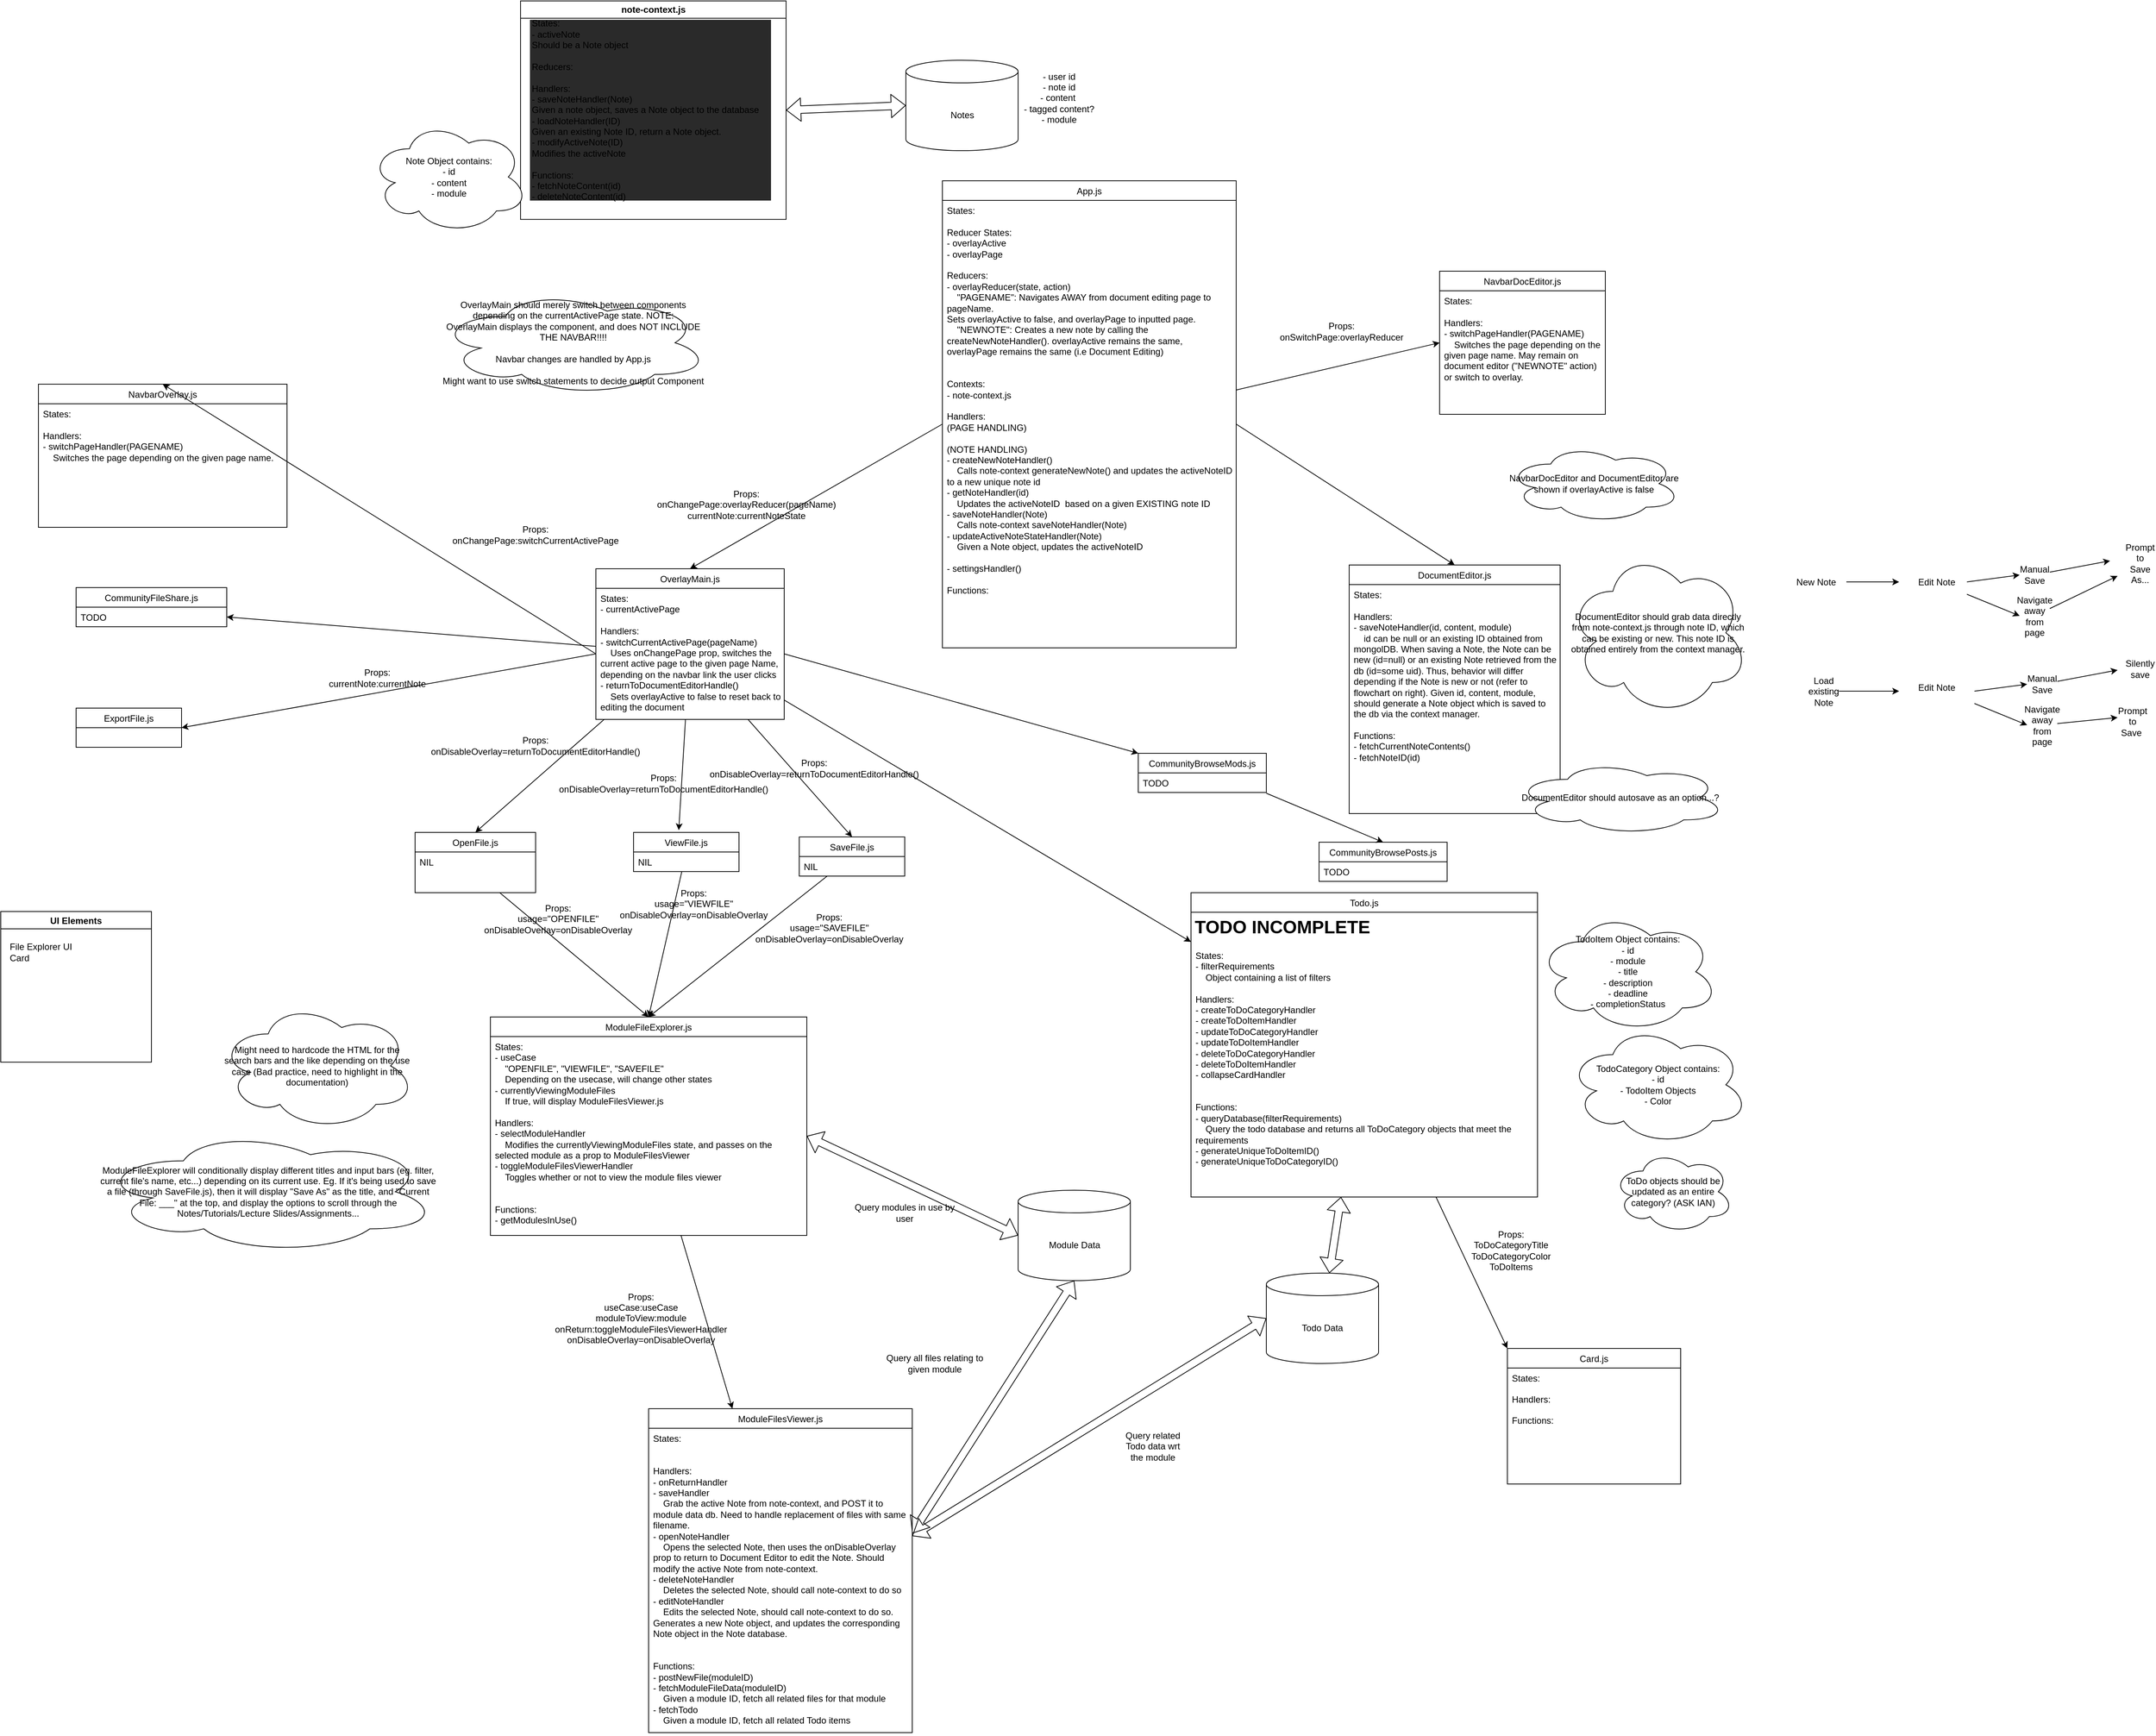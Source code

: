 <mxfile>
    <diagram id="097e-s0VUpdyl4n--xl8" name="Page-1">
        <mxGraphModel dx="1875" dy="1758" grid="1" gridSize="10" guides="1" tooltips="1" connect="1" arrows="1" fold="1" page="1" pageScale="1" pageWidth="827" pageHeight="1169" math="0" shadow="0">
            <root>
                <mxCell id="0"/>
                <mxCell id="1" parent="0"/>
                <mxCell id="6" value="App.js" style="swimlane;fontStyle=0;childLayout=stackLayout;horizontal=1;startSize=26;horizontalStack=0;resizeParent=1;resizeParentMax=0;resizeLast=0;collapsible=1;marginBottom=0;overflow=block;" parent="1" vertex="1">
                    <mxGeometry x="510" y="-320" width="390" height="620" as="geometry">
                        <mxRectangle x="354" y="50" width="70" height="26" as="alternateBounds"/>
                    </mxGeometry>
                </mxCell>
                <mxCell id="8" value="States:&#10;&#10;Reducer States:&#10;- overlayActive&#10;- overlayPage&#10;&#10;Reducers:&#10;- overlayReducer(state, action)&#10;    &quot;PAGENAME&quot;: Navigates AWAY from document editing page to pageName.&#10;Sets overlayActive to false, and overlayPage to inputted page.&#10;    &quot;NEWNOTE&quot;: Creates a new note by calling the createNewNoteHandler(). overlayActive remains the same, overlayPage remains the same (i.e Document Editing)&#10;&#10;&#10;Contexts:&#10;- note-context.js&#10;&#10;Handlers:&#10;(PAGE HANDLING)&#10;&#10;(NOTE HANDLING)&#10;- createNewNoteHandler()&#10;    Calls note-context generateNewNote() and updates the activeNoteID to a new unique note id&#10;- getNoteHandler(id)&#10;    Updates the activeNoteID  based on a given EXISTING note ID&#10;- saveNoteHandler(Note)&#10;    Calls note-context saveNoteHandler(Note)&#10;- updateActiveNoteStateHandler(Note)&#10;    Given a Note object, updates the activeNoteID &#10;    &#10;- settingsHandler()&#10;&#10;Functions:&#10;" style="text;strokeColor=none;fillColor=none;align=left;verticalAlign=top;spacingLeft=4;spacingRight=4;overflow=hidden;rotatable=0;points=[[0,0.5],[1,0.5]];portConstraint=eastwest;fontStyle=0;whiteSpace=wrap;" parent="6" vertex="1">
                    <mxGeometry y="26" width="390" height="594" as="geometry"/>
                </mxCell>
                <mxCell id="217" style="edgeStyle=none;html=1;entryX=0;entryY=0;entryDx=0;entryDy=0;" parent="1" source="38" target="213" edge="1">
                    <mxGeometry relative="1" as="geometry"/>
                </mxCell>
                <mxCell id="38" value="Todo.js" style="swimlane;fontStyle=0;childLayout=stackLayout;horizontal=1;startSize=26;horizontalStack=0;resizeParent=1;resizeParentMax=0;resizeLast=0;collapsible=1;marginBottom=0;" parent="1" vertex="1">
                    <mxGeometry x="840" y="625" width="460" height="404" as="geometry"/>
                </mxCell>
                <mxCell id="220" value="&lt;h1&gt;TODO INCOMPLETE&lt;/h1&gt;" style="text;html=1;strokeColor=none;fillColor=none;spacing=5;spacingTop=-20;whiteSpace=wrap;overflow=hidden;rounded=0;" parent="38" vertex="1">
                    <mxGeometry y="26" width="460" height="44" as="geometry"/>
                </mxCell>
                <mxCell id="39" value="States:&#10;- filterRequirements&#10;    Object containing a list of filters&#10;&#10;Handlers:&#10;- createToDoCategoryHandler&#10;- createToDoItemHandler&#10;- updateToDoCategoryHandler&#10;- updateToDoItemHandler&#10;- deleteToDoCategoryHandler&#10;- deleteToDoItemHandler&#10;- collapseCardHandler&#10;&#10;&#10;Functions:&#10;- queryDatabase(filterRequirements)&#10;    Query the todo database and returns all ToDoCategory objects that meet the requirements&#10;- generateUniqueToDoItemID()&#10;- generateUniqueToDoCategoryID()&#10;" style="text;strokeColor=none;fillColor=none;align=left;verticalAlign=top;spacingLeft=4;spacingRight=4;overflow=hidden;rotatable=0;points=[[0,0.5],[1,0.5]];portConstraint=eastwest;whiteSpace=wrap;" parent="38" vertex="1">
                    <mxGeometry y="70" width="460" height="334" as="geometry"/>
                </mxCell>
                <mxCell id="180" style="edgeStyle=none;html=1;" parent="1" source="46" target="50" edge="1">
                    <mxGeometry relative="1" as="geometry"/>
                </mxCell>
                <mxCell id="46" value="ModuleFileExplorer.js" style="swimlane;fontStyle=0;childLayout=stackLayout;horizontal=1;startSize=26;horizontalStack=0;resizeParent=1;resizeParentMax=0;resizeLast=0;collapsible=1;marginBottom=0;" parent="1" vertex="1">
                    <mxGeometry x="-90" y="790" width="420" height="290" as="geometry"/>
                </mxCell>
                <mxCell id="47" value="States:&#10;- useCase&#10;    &quot;OPENFILE&quot;, &quot;VIEWFILE&quot;, &quot;SAVEFILE&quot;&#10;    Depending on the usecase, will change other states&#10;- currentlyViewingModuleFiles&#10;    If true, will display ModuleFilesViewer.js&#10;&#10;Handlers:&#10;- selectModuleHandler&#10;    Modifies the currentlyViewingModuleFiles state, and passes on the selected module as a prop to ModuleFilesViewer&#10;- toggleModuleFilesViewerHandler&#10;    Toggles whether or not to view the module files viewer&#10;    &#10;&#10;Functions:&#10;- getModulesInUse()&#10;    &#10;    &#10;&#10;" style="text;strokeColor=none;fillColor=none;align=left;verticalAlign=top;spacingLeft=4;spacingRight=4;overflow=hidden;rotatable=0;points=[[0,0.5],[1,0.5]];portConstraint=eastwest;whiteSpace=wrap;" parent="46" vertex="1">
                    <mxGeometry y="26" width="420" height="264" as="geometry"/>
                </mxCell>
                <mxCell id="50" value="ModuleFilesViewer.js" style="swimlane;fontStyle=0;childLayout=stackLayout;horizontal=1;startSize=26;horizontalStack=0;resizeParent=1;resizeParentMax=0;resizeLast=0;collapsible=1;marginBottom=0;" parent="1" vertex="1">
                    <mxGeometry x="120" y="1310" width="350" height="430" as="geometry"/>
                </mxCell>
                <mxCell id="51" value="States:&#10;&#10;&#10;Handlers:&#10;- onReturnHandler&#10;- saveHandler&#10;    Grab the active Note from note-context, and POST it to module data db. Need to handle replacement of files with same filename.&#10;- openNoteHandler&#10;    Opens the selected Note, then uses the onDisableOverlay prop to return to Document Editor to edit the Note. Should modify the active Note from note-context.&#10;- deleteNoteHandler&#10;    Deletes the selected Note, should call note-context to do so&#10;- editNoteHandler&#10;    Edits the selected Note, should call note-context to do so. Generates a new Note object, and updates the corresponding Note object in the Note database.&#10;    &#10;&#10;Functions:&#10;- postNewFile(moduleID)&#10;- fetchModuleFileData(moduleID)&#10;    Given a module ID, fetch all related files for that module&#10;- fetchTodo&#10;    Given a module ID, fetch all related Todo items" style="text;strokeColor=none;fillColor=none;align=left;verticalAlign=top;spacingLeft=4;spacingRight=4;overflow=hidden;rotatable=0;points=[[0,0.5],[1,0.5]];portConstraint=eastwest;whiteSpace=wrap;" parent="50" vertex="1">
                    <mxGeometry y="26" width="350" height="404" as="geometry"/>
                </mxCell>
                <mxCell id="54" value="CommunityBrowseMods.js" style="swimlane;fontStyle=0;childLayout=stackLayout;horizontal=1;startSize=26;horizontalStack=0;resizeParent=1;resizeParentMax=0;resizeLast=0;collapsible=1;marginBottom=0;" parent="1" vertex="1">
                    <mxGeometry x="770" y="440" width="170" height="52" as="geometry"/>
                </mxCell>
                <mxCell id="55" value="TODO" style="text;strokeColor=none;fillColor=none;align=left;verticalAlign=top;spacingLeft=4;spacingRight=4;overflow=hidden;rotatable=0;points=[[0,0.5],[1,0.5]];portConstraint=eastwest;" parent="54" vertex="1">
                    <mxGeometry y="26" width="170" height="26" as="geometry"/>
                </mxCell>
                <mxCell id="58" value="CommunityBrowsePosts.js" style="swimlane;fontStyle=0;childLayout=stackLayout;horizontal=1;startSize=26;horizontalStack=0;resizeParent=1;resizeParentMax=0;resizeLast=0;collapsible=1;marginBottom=0;" parent="1" vertex="1">
                    <mxGeometry x="1010" y="558" width="170" height="52" as="geometry"/>
                </mxCell>
                <mxCell id="59" value="TODO" style="text;strokeColor=none;fillColor=none;align=left;verticalAlign=top;spacingLeft=4;spacingRight=4;overflow=hidden;rotatable=0;points=[[0,0.5],[1,0.5]];portConstraint=eastwest;" parent="58" vertex="1">
                    <mxGeometry y="26" width="170" height="26" as="geometry"/>
                </mxCell>
                <mxCell id="181" style="edgeStyle=none;html=1;entryX=0.5;entryY=0;entryDx=0;entryDy=0;" parent="1" source="63" target="128" edge="1">
                    <mxGeometry relative="1" as="geometry"/>
                </mxCell>
                <mxCell id="182" style="edgeStyle=none;html=1;entryX=0.429;entryY=-0.058;entryDx=0;entryDy=0;entryPerimeter=0;" parent="1" source="63" target="173" edge="1">
                    <mxGeometry relative="1" as="geometry"/>
                </mxCell>
                <mxCell id="183" style="edgeStyle=none;html=1;entryX=0.5;entryY=0;entryDx=0;entryDy=0;" parent="1" source="65" target="120" edge="1">
                    <mxGeometry relative="1" as="geometry"/>
                </mxCell>
                <mxCell id="203" style="edgeStyle=none;html=1;" parent="1" source="63" target="38" edge="1">
                    <mxGeometry relative="1" as="geometry"/>
                </mxCell>
                <mxCell id="63" value="OverlayMain.js" style="swimlane;fontStyle=0;childLayout=stackLayout;horizontal=1;startSize=26;horizontalStack=0;resizeParent=1;resizeParentMax=0;resizeLast=0;collapsible=1;marginBottom=0;" parent="1" vertex="1">
                    <mxGeometry x="50" y="195" width="250" height="200" as="geometry"/>
                </mxCell>
                <mxCell id="65" value="States:&#10;- currentActivePage&#10;&#10;Handlers:&#10;- switchCurrentActivePage(pageName)&#10;    Uses onChangePage prop, switches the current active page to the given page Name, depending on the navbar link the user clicks&#10;- returnToDocumentEditorHandle()&#10;    Sets overlayActive to false to reset back to editing the document&#10;&#10;Functions:" style="text;strokeColor=none;fillColor=none;align=left;verticalAlign=top;spacingLeft=4;spacingRight=4;overflow=hidden;rotatable=0;points=[[0,0.5],[1,0.5]];portConstraint=eastwest;whiteSpace=wrap;" parent="63" vertex="1">
                    <mxGeometry y="26" width="250" height="174" as="geometry"/>
                </mxCell>
                <mxCell id="67" value="DocumentEditor.js" style="swimlane;fontStyle=0;childLayout=stackLayout;horizontal=1;startSize=26;horizontalStack=0;resizeParent=1;resizeParentMax=0;resizeLast=0;collapsible=1;marginBottom=0;" parent="1" vertex="1">
                    <mxGeometry x="1050" y="190" width="280" height="330" as="geometry"/>
                </mxCell>
                <mxCell id="69" value="States:&#10;&#10;Handlers:&#10;- saveNoteHandler(id, content, module)&#10;    id can be null or an existing ID obtained from mongolDB. When saving a Note, the Note can be new (id=null) or an existing Note retrieved from the db (id=some uid). Thus, behavior will differ depending if the Note is new or not (refer to flowchart on right). Given id, content, module, should generate a Note object which is saved to the db via the context manager.&#10;&#10;Functions:&#10;- fetchCurrentNoteContents()&#10;- fetchNoteID(id)" style="text;strokeColor=none;fillColor=none;align=left;verticalAlign=top;spacingLeft=4;spacingRight=4;overflow=hidden;rotatable=0;points=[[0,0.5],[1,0.5]];portConstraint=eastwest;whiteSpace=wrap;" parent="67" vertex="1">
                    <mxGeometry y="26" width="280" height="304" as="geometry"/>
                </mxCell>
                <mxCell id="71" style="edgeStyle=none;html=1;exitX=0;exitY=0.5;exitDx=0;exitDy=0;entryX=0.5;entryY=0;entryDx=0;entryDy=0;" parent="1" source="8" target="63" edge="1">
                    <mxGeometry relative="1" as="geometry"/>
                </mxCell>
                <mxCell id="72" style="edgeStyle=none;html=1;exitX=1;exitY=0.5;exitDx=0;exitDy=0;entryX=0.5;entryY=0;entryDx=0;entryDy=0;" parent="1" source="8" target="67" edge="1">
                    <mxGeometry relative="1" as="geometry"/>
                </mxCell>
                <mxCell id="73" value="NavbarOverlay.js" style="swimlane;fontStyle=0;childLayout=stackLayout;horizontal=1;startSize=26;horizontalStack=0;resizeParent=1;resizeParentMax=0;resizeLast=0;collapsible=1;marginBottom=0;" parent="1" vertex="1">
                    <mxGeometry x="-690" y="-50" width="330" height="190" as="geometry"/>
                </mxCell>
                <mxCell id="158" value="States:&#10;&#10;Handlers:&#10;- switchPageHandler(PAGENAME)&#10;    Switches the page depending on the given page name." style="text;strokeColor=none;fillColor=none;align=left;verticalAlign=top;spacingLeft=4;spacingRight=4;overflow=hidden;rotatable=0;points=[[0,0.5],[1,0.5]];portConstraint=eastwest;whiteSpace=wrap;" parent="73" vertex="1">
                    <mxGeometry y="26" width="330" height="164" as="geometry"/>
                </mxCell>
                <mxCell id="77" value="NavbarDocEditor.js" style="swimlane;fontStyle=0;childLayout=stackLayout;horizontal=1;startSize=26;horizontalStack=0;resizeParent=1;resizeParentMax=0;resizeLast=0;collapsible=1;marginBottom=0;" parent="1" vertex="1">
                    <mxGeometry x="1170" y="-200" width="220" height="190" as="geometry"/>
                </mxCell>
                <mxCell id="78" value="States:&#10;&#10;Handlers:&#10;- switchPageHandler(PAGENAME)&#10;    Switches the page depending on the given page name. May remain on document editor (&quot;NEWNOTE&quot; action) or switch to overlay." style="text;strokeColor=none;fillColor=none;align=left;verticalAlign=top;spacingLeft=4;spacingRight=4;overflow=hidden;rotatable=0;points=[[0,0.5],[1,0.5]];portConstraint=eastwest;whiteSpace=wrap;" parent="77" vertex="1">
                    <mxGeometry y="26" width="220" height="164" as="geometry"/>
                </mxCell>
                <mxCell id="81" style="edgeStyle=none;html=1;entryX=0;entryY=0.5;entryDx=0;entryDy=0;" parent="1" source="8" target="77" edge="1">
                    <mxGeometry relative="1" as="geometry"/>
                </mxCell>
                <mxCell id="82" style="edgeStyle=none;html=1;entryX=0.5;entryY=0;entryDx=0;entryDy=0;exitX=0;exitY=0.5;exitDx=0;exitDy=0;" parent="1" source="65" target="73" edge="1">
                    <mxGeometry relative="1" as="geometry"/>
                </mxCell>
                <mxCell id="104" style="edgeStyle=none;html=1;exitX=1;exitY=0.5;exitDx=0;exitDy=0;entryX=0.5;entryY=0;entryDx=0;entryDy=0;" parent="1" target="58" edge="1">
                    <mxGeometry relative="1" as="geometry">
                        <mxPoint x="940.0" y="493.0" as="sourcePoint"/>
                    </mxGeometry>
                </mxCell>
                <mxCell id="117" value="" style="shape=flexArrow;endArrow=classic;startArrow=classic;html=1;exitX=1;exitY=0.5;exitDx=0;exitDy=0;entryX=0;entryY=0.5;entryDx=0;entryDy=0;entryPerimeter=0;" parent="1" source="141" target="118" edge="1">
                    <mxGeometry width="100" height="100" relative="1" as="geometry">
                        <mxPoint x="410" y="30" as="sourcePoint"/>
                        <mxPoint x="410" y="-100" as="targetPoint"/>
                    </mxGeometry>
                </mxCell>
                <mxCell id="118" value="Notes" style="shape=cylinder3;whiteSpace=wrap;html=1;boundedLbl=1;backgroundOutline=1;size=15;" parent="1" vertex="1">
                    <mxGeometry x="461.5" y="-480" width="149" height="120" as="geometry"/>
                </mxCell>
                <mxCell id="119" value="- user id&lt;br&gt;- note id&lt;br&gt;- content&amp;nbsp;&lt;br&gt;- tagged content?&lt;br&gt;- module&lt;br&gt;" style="text;html=1;strokeColor=none;fillColor=none;align=center;verticalAlign=middle;whiteSpace=wrap;rounded=0;" parent="1" vertex="1">
                    <mxGeometry x="580" y="-440" width="170" height="20" as="geometry"/>
                </mxCell>
                <mxCell id="172" style="edgeStyle=none;html=1;entryX=0.5;entryY=0;entryDx=0;entryDy=0;" parent="1" source="120" target="46" edge="1">
                    <mxGeometry relative="1" as="geometry"/>
                </mxCell>
                <mxCell id="120" value="SaveFile.js" style="swimlane;fontStyle=0;childLayout=stackLayout;horizontal=1;startSize=26;horizontalStack=0;resizeParent=1;resizeParentMax=0;resizeLast=0;collapsible=1;marginBottom=0;" parent="1" vertex="1">
                    <mxGeometry x="320" y="551" width="140" height="52" as="geometry"/>
                </mxCell>
                <mxCell id="121" value="NIL&#10;" style="text;strokeColor=none;fillColor=none;align=left;verticalAlign=top;spacingLeft=4;spacingRight=4;overflow=hidden;rotatable=0;points=[[0,0.5],[1,0.5]];portConstraint=eastwest;" parent="120" vertex="1">
                    <mxGeometry y="26" width="140" height="26" as="geometry"/>
                </mxCell>
                <mxCell id="124" value="CommunityFileShare.js" style="swimlane;fontStyle=0;childLayout=stackLayout;horizontal=1;startSize=26;horizontalStack=0;resizeParent=1;resizeParentMax=0;resizeLast=0;collapsible=1;marginBottom=0;" parent="1" vertex="1">
                    <mxGeometry x="-640" y="220" width="200" height="52" as="geometry"/>
                </mxCell>
                <mxCell id="125" value="TODO" style="text;strokeColor=none;fillColor=none;align=left;verticalAlign=top;spacingLeft=4;spacingRight=4;overflow=hidden;rotatable=0;points=[[0,0.5],[1,0.5]];portConstraint=eastwest;" parent="124" vertex="1">
                    <mxGeometry y="26" width="200" height="26" as="geometry"/>
                </mxCell>
                <mxCell id="128" value="OpenFile.js" style="swimlane;fontStyle=0;childLayout=stackLayout;horizontal=1;startSize=26;horizontalStack=0;resizeParent=1;resizeParentMax=0;resizeLast=0;collapsible=1;marginBottom=0;" parent="1" vertex="1">
                    <mxGeometry x="-190" y="545" width="160" height="80" as="geometry">
                        <mxRectangle x="-250" y="490" width="90" height="26" as="alternateBounds"/>
                    </mxGeometry>
                </mxCell>
                <mxCell id="131" value="NIL" style="text;strokeColor=none;fillColor=none;align=left;verticalAlign=top;spacingLeft=4;spacingRight=4;overflow=hidden;rotatable=0;points=[[0,0.5],[1,0.5]];portConstraint=eastwest;" parent="128" vertex="1">
                    <mxGeometry y="26" width="160" height="54" as="geometry"/>
                </mxCell>
                <mxCell id="132" value="ExportFile.js" style="swimlane;fontStyle=0;childLayout=stackLayout;horizontal=1;startSize=26;horizontalStack=0;resizeParent=1;resizeParentMax=0;resizeLast=0;collapsible=1;marginBottom=0;" parent="1" vertex="1">
                    <mxGeometry x="-640" y="380" width="140" height="52" as="geometry"/>
                </mxCell>
                <mxCell id="136" style="edgeStyle=none;html=1;exitX=0;exitY=0.5;exitDx=0;exitDy=0;entryX=1;entryY=0.5;entryDx=0;entryDy=0;" parent="1" source="65" target="132" edge="1">
                    <mxGeometry relative="1" as="geometry"/>
                </mxCell>
                <mxCell id="137" style="edgeStyle=none;html=1;entryX=1;entryY=0.5;entryDx=0;entryDy=0;" parent="1" source="65" target="125" edge="1">
                    <mxGeometry relative="1" as="geometry"/>
                </mxCell>
                <mxCell id="141" value="note-context.js" style="swimlane;whiteSpace=wrap;" parent="1" vertex="1">
                    <mxGeometry x="-50" y="-558.75" width="352.5" height="290" as="geometry"/>
                </mxCell>
                <mxCell id="142" value="States:&lt;br&gt;- activeNote&lt;br&gt;&#9;Should be a Note object&lt;br&gt;&lt;br&gt;Reducers:&lt;br&gt;&lt;br&gt;Handlers:&lt;br&gt;- saveNoteHandler(Note)&lt;br&gt;&#9;Given a note object, saves a Note object to the database&lt;br&gt;- loadNoteHandler(ID)&lt;br&gt;&#9;Given an existing Note ID, return a Note object.&amp;nbsp;&lt;br&gt;- modifyActiveNote(ID)&lt;br&gt;&#9;Modifies the activeNote&amp;nbsp;&lt;br&gt;&lt;br&gt;Functions:&lt;br&gt;- fetchNoteContent(id)&lt;br&gt;- deleteNoteContent(id)" style="text;align=left;verticalAlign=middle;resizable=0;points=[];autosize=1;strokeColor=none;html=1;fillColor=#2a2a2a;strokeOpacity=100;labelBorderColor=none;" parent="141" vertex="1">
                    <mxGeometry x="12.5" y="25" width="320" height="240" as="geometry"/>
                </mxCell>
                <mxCell id="144" value="DocumentEditor should grab data directly from note-context.js through note ID, which can be existing or new. This note ID is obtained entirely from the context manager." style="ellipse;shape=cloud;html=1;whiteSpace=wrap;" parent="1" vertex="1">
                    <mxGeometry x="1340" y="170" width="240" height="220" as="geometry"/>
                </mxCell>
                <mxCell id="145" value="Note Object contains:&lt;br&gt;- id&lt;br&gt;- content&lt;br&gt;- module" style="ellipse;shape=cloud;whiteSpace=wrap;html=1;" parent="1" vertex="1">
                    <mxGeometry x="-250" y="-400" width="210" height="150" as="geometry"/>
                </mxCell>
                <mxCell id="148" value="Props:&lt;br&gt;onChangePage:overlayReducer(pageName)&lt;br&gt;currentNote:currentNoteState" style="text;html=1;strokeColor=none;fillColor=none;align=center;verticalAlign=middle;whiteSpace=wrap;rounded=0;" parent="1" vertex="1">
                    <mxGeometry x="230" y="100" width="40" height="20" as="geometry"/>
                </mxCell>
                <mxCell id="149" value="OverlayMain should merely switch between components depending on the currentActivePage state. NOTE:&lt;br&gt;OverlayMain displays the component, and does NOT INCLUDE THE NAVBAR!!!!&lt;br&gt;&lt;br&gt;Navbar changes are handled by App.js&lt;br&gt;&lt;br&gt;Might want to use switch statements to decide output Component" style="ellipse;shape=cloud;whiteSpace=wrap;html=1;" parent="1" vertex="1">
                    <mxGeometry x="-160" y="-175" width="360" height="140" as="geometry"/>
                </mxCell>
                <mxCell id="150" value="NavbarDocEditor and DocumentEditor are shown if overlayActive is false" style="ellipse;shape=cloud;whiteSpace=wrap;html=1;" parent="1" vertex="1">
                    <mxGeometry x="1260" y="30" width="230" height="104" as="geometry"/>
                </mxCell>
                <mxCell id="152" value="Props:&lt;br&gt;onChangePage:switchCurrentActivePage" style="text;html=1;strokeColor=none;fillColor=none;align=center;verticalAlign=middle;whiteSpace=wrap;rounded=0;" parent="1" vertex="1">
                    <mxGeometry x="-50" y="140" width="40" height="20" as="geometry"/>
                </mxCell>
                <mxCell id="153" value="Props:&lt;br&gt;onSwitchPage:overlayReducer" style="text;html=1;strokeColor=none;fillColor=none;align=center;verticalAlign=middle;whiteSpace=wrap;rounded=0;" parent="1" vertex="1">
                    <mxGeometry x="1020" y="-130" width="40" height="20" as="geometry"/>
                </mxCell>
                <mxCell id="159" value="Props:&lt;br&gt;currentNote:currentNote" style="text;html=1;strokeColor=none;fillColor=none;align=center;verticalAlign=middle;whiteSpace=wrap;rounded=0;" parent="1" vertex="1">
                    <mxGeometry x="-260" y="330" width="40" height="20" as="geometry"/>
                </mxCell>
                <mxCell id="162" value="Module Data" style="shape=cylinder3;whiteSpace=wrap;html=1;boundedLbl=1;backgroundOutline=1;size=15;" parent="1" vertex="1">
                    <mxGeometry x="610.5" y="1020" width="149" height="120" as="geometry"/>
                </mxCell>
                <mxCell id="167" style="edgeStyle=none;html=1;exitX=1;exitY=0.5;exitDx=0;exitDy=0;entryX=0;entryY=0;entryDx=0;entryDy=0;" parent="1" source="65" target="54" edge="1">
                    <mxGeometry relative="1" as="geometry"/>
                </mxCell>
                <mxCell id="168" value="UI Elements" style="swimlane;" parent="1" vertex="1">
                    <mxGeometry x="-740" y="650" width="200" height="200" as="geometry"/>
                </mxCell>
                <mxCell id="169" value="File Explorer UI&lt;br&gt;Card" style="text;html=1;strokeColor=none;fillColor=none;align=left;verticalAlign=middle;whiteSpace=wrap;rounded=0;" parent="168" vertex="1">
                    <mxGeometry x="10" y="44" width="120" height="20" as="geometry"/>
                </mxCell>
                <mxCell id="178" style="edgeStyle=none;html=1;entryX=0.5;entryY=0;entryDx=0;entryDy=0;" parent="1" source="173" target="46" edge="1">
                    <mxGeometry relative="1" as="geometry"/>
                </mxCell>
                <mxCell id="173" value="ViewFile.js" style="swimlane;fontStyle=0;childLayout=stackLayout;horizontal=1;startSize=26;horizontalStack=0;resizeParent=1;resizeParentMax=0;resizeLast=0;collapsible=1;marginBottom=0;" parent="1" vertex="1">
                    <mxGeometry x="100" y="545" width="140" height="52" as="geometry"/>
                </mxCell>
                <mxCell id="174" value="NIL" style="text;strokeColor=none;fillColor=none;align=left;verticalAlign=top;spacingLeft=4;spacingRight=4;overflow=hidden;rotatable=0;points=[[0,0.5],[1,0.5]];portConstraint=eastwest;" parent="173" vertex="1">
                    <mxGeometry y="26" width="140" height="26" as="geometry"/>
                </mxCell>
                <mxCell id="179" style="edgeStyle=none;html=1;entryX=0.5;entryY=0;entryDx=0;entryDy=0;" parent="1" source="131" target="46" edge="1">
                    <mxGeometry relative="1" as="geometry"/>
                </mxCell>
                <mxCell id="184" value="ModuleFileExplorer will conditionally display different titles and input bars (eg. filter, current file's name, etc...) depending on its current use. Eg. If it's being used to save a file (through SaveFile.js), then it will display &quot;Save As&quot; as the title, and &quot;Current File: ___&quot; at the top, and display the options to scroll through the Notes/Tutorials/Lecture Slides/Assignments..." style="ellipse;shape=cloud;whiteSpace=wrap;html=1;" parent="1" vertex="1">
                    <mxGeometry x="-610" y="940" width="450" height="164" as="geometry"/>
                </mxCell>
                <mxCell id="186" value="Props:&lt;br&gt;usage=&quot;OPENFILE&quot;&lt;br&gt;onDisableOverlay=onDisableOverlay" style="text;html=1;strokeColor=none;fillColor=none;align=center;verticalAlign=middle;whiteSpace=wrap;rounded=0;" parent="1" vertex="1">
                    <mxGeometry x="-20" y="650" width="40" height="20" as="geometry"/>
                </mxCell>
                <mxCell id="187" value="Props:&lt;br&gt;usage=&quot;VIEWFILE&quot;&lt;br&gt;onDisableOverlay=onDisableOverlay" style="text;html=1;strokeColor=none;fillColor=none;align=center;verticalAlign=middle;whiteSpace=wrap;rounded=0;" parent="1" vertex="1">
                    <mxGeometry x="160" y="630" width="40" height="20" as="geometry"/>
                </mxCell>
                <mxCell id="188" value="Props:&lt;br&gt;usage=&quot;SAVEFILE&quot;&lt;br&gt;onDisableOverlay=onDisableOverlay" style="text;html=1;strokeColor=none;fillColor=none;align=center;verticalAlign=middle;whiteSpace=wrap;rounded=0;" parent="1" vertex="1">
                    <mxGeometry x="340" y="662" width="40" height="20" as="geometry"/>
                </mxCell>
                <mxCell id="189" value="Might need to hardcode the HTML for the search bars and the like depending on the use case (Bad practice, need to highlight in the documentation)" style="ellipse;shape=cloud;whiteSpace=wrap;html=1;" parent="1" vertex="1">
                    <mxGeometry x="-450" y="770" width="260" height="170" as="geometry"/>
                </mxCell>
                <mxCell id="160" value="DocumentEditor should autosave as an option...?" style="ellipse;shape=cloud;whiteSpace=wrap;html=1;" parent="1" vertex="1">
                    <mxGeometry x="1270" y="450" width="280" height="98" as="geometry"/>
                </mxCell>
                <mxCell id="190" value="" style="shape=flexArrow;endArrow=classic;startArrow=classic;html=1;exitX=1;exitY=0.5;exitDx=0;exitDy=0;entryX=0;entryY=0.5;entryDx=0;entryDy=0;entryPerimeter=0;" parent="1" source="47" target="162" edge="1">
                    <mxGeometry width="100" height="100" relative="1" as="geometry">
                        <mxPoint x="359.0" y="1059.5" as="sourcePoint"/>
                        <mxPoint x="467.5" y="984.5" as="targetPoint"/>
                    </mxGeometry>
                </mxCell>
                <mxCell id="191" value="" style="shape=flexArrow;endArrow=classic;startArrow=classic;html=1;exitX=1;exitY=0.385;exitDx=0;exitDy=0;exitPerimeter=0;entryX=0.5;entryY=1;entryDx=0;entryDy=0;entryPerimeter=0;" parent="1" source="50" target="162" edge="1">
                    <mxGeometry width="100" height="100" relative="1" as="geometry">
                        <mxPoint x="320" y="1355" as="sourcePoint"/>
                        <mxPoint x="441" y="1287" as="targetPoint"/>
                    </mxGeometry>
                </mxCell>
                <mxCell id="192" value="Query all files relating to given module&lt;br&gt;" style="text;html=1;strokeColor=none;fillColor=none;align=center;verticalAlign=middle;whiteSpace=wrap;rounded=0;" parent="1" vertex="1">
                    <mxGeometry x="420" y="1240" width="160" height="20" as="geometry"/>
                </mxCell>
                <mxCell id="193" value="Query modules in use by user" style="text;html=1;strokeColor=none;fillColor=none;align=center;verticalAlign=middle;whiteSpace=wrap;rounded=0;" parent="1" vertex="1">
                    <mxGeometry x="380" y="1040" width="160" height="20" as="geometry"/>
                </mxCell>
                <mxCell id="194" value="Todo Data" style="shape=cylinder3;whiteSpace=wrap;html=1;boundedLbl=1;backgroundOutline=1;size=15;" parent="1" vertex="1">
                    <mxGeometry x="940" y="1130" width="149" height="120" as="geometry"/>
                </mxCell>
                <mxCell id="195" value="Props:&lt;br&gt;useCase:useCase&lt;br&gt;moduleToView:module&lt;br&gt;onReturn:toggleModuleFilesViewerHandler&lt;br&gt;onDisableOverlay=onDisableOverlay" style="text;html=1;strokeColor=none;fillColor=none;align=center;verticalAlign=middle;whiteSpace=wrap;rounded=0;" parent="1" vertex="1">
                    <mxGeometry x="70" y="1180" width="80" height="20" as="geometry"/>
                </mxCell>
                <mxCell id="198" value="Props:&lt;br&gt;onDisableOverlay=returnToDocumentEditorHandle()" style="text;html=1;strokeColor=none;fillColor=none;align=center;verticalAlign=middle;whiteSpace=wrap;rounded=0;" parent="1" vertex="1">
                    <mxGeometry x="-50" y="420" width="40" height="20" as="geometry"/>
                </mxCell>
                <mxCell id="199" value="Props:&lt;br&gt;onDisableOverlay=returnToDocumentEditorHandle()" style="text;html=1;strokeColor=none;fillColor=none;align=center;verticalAlign=middle;whiteSpace=wrap;rounded=0;" parent="1" vertex="1">
                    <mxGeometry x="120" y="470" width="40" height="20" as="geometry"/>
                </mxCell>
                <mxCell id="200" value="Props:&lt;br&gt;onDisableOverlay=returnToDocumentEditorHandle()" style="text;html=1;strokeColor=none;fillColor=none;align=center;verticalAlign=middle;whiteSpace=wrap;rounded=0;" parent="1" vertex="1">
                    <mxGeometry x="320" y="450" width="40" height="20" as="geometry"/>
                </mxCell>
                <mxCell id="201" value="" style="shape=flexArrow;endArrow=classic;startArrow=classic;html=1;exitX=1;exitY=0.354;exitDx=0;exitDy=0;exitPerimeter=0;entryX=0;entryY=0.5;entryDx=0;entryDy=0;entryPerimeter=0;" parent="1" source="51" target="194" edge="1">
                    <mxGeometry width="100" height="100" relative="1" as="geometry">
                        <mxPoint x="460" y="1443.2" as="sourcePoint"/>
                        <mxPoint x="695" y="1150" as="targetPoint"/>
                    </mxGeometry>
                </mxCell>
                <mxCell id="202" value="Query related Todo data wrt the module" style="text;html=1;strokeColor=none;fillColor=none;align=center;verticalAlign=middle;whiteSpace=wrap;rounded=0;" parent="1" vertex="1">
                    <mxGeometry x="752" y="1350" width="75" height="20" as="geometry"/>
                </mxCell>
                <mxCell id="207" value="" style="shape=flexArrow;endArrow=classic;startArrow=classic;html=1;" parent="1" source="194" target="38" edge="1">
                    <mxGeometry width="100" height="100" relative="1" as="geometry">
                        <mxPoint x="1000" y="1070" as="sourcePoint"/>
                        <mxPoint x="970" y="910" as="targetPoint"/>
                    </mxGeometry>
                </mxCell>
                <mxCell id="209" value="TodoItem Object contains:&lt;br&gt;- id&lt;br&gt;- module&lt;br&gt;- title&lt;br&gt;- description&lt;br&gt;- deadline&lt;br&gt;- completionStatus" style="ellipse;shape=cloud;whiteSpace=wrap;html=1;" parent="1" vertex="1">
                    <mxGeometry x="1300" y="650" width="240" height="160" as="geometry"/>
                </mxCell>
                <mxCell id="212" value="TodoCategory Object contains:&lt;br&gt;- id&lt;br&gt;- TodoItem Objects&lt;br&gt;- Color" style="ellipse;shape=cloud;whiteSpace=wrap;html=1;" parent="1" vertex="1">
                    <mxGeometry x="1340" y="800" width="240" height="160" as="geometry"/>
                </mxCell>
                <mxCell id="213" value="Card.js" style="swimlane;fontStyle=0;childLayout=stackLayout;horizontal=1;startSize=26;horizontalStack=0;resizeParent=1;resizeParentMax=0;resizeLast=0;collapsible=1;marginBottom=0;" parent="1" vertex="1">
                    <mxGeometry x="1260" y="1230" width="230" height="180" as="geometry"/>
                </mxCell>
                <mxCell id="214" value="States:&#10;&#10;Handlers:&#10;&#10;Functions:&#10;" style="text;strokeColor=none;fillColor=none;align=left;verticalAlign=top;spacingLeft=4;spacingRight=4;overflow=hidden;rotatable=0;points=[[0,0.5],[1,0.5]];portConstraint=eastwest;" parent="213" vertex="1">
                    <mxGeometry y="26" width="230" height="154" as="geometry"/>
                </mxCell>
                <mxCell id="218" value="Props:&lt;br&gt;ToDoCategoryTitle&lt;br&gt;ToDoCategoryColor&lt;br&gt;ToDoItems" style="text;html=1;strokeColor=none;fillColor=none;align=center;verticalAlign=middle;whiteSpace=wrap;rounded=0;" parent="1" vertex="1">
                    <mxGeometry x="1180" y="1090" width="170" height="20" as="geometry"/>
                </mxCell>
                <mxCell id="219" value="ToDo objects should be updated as an entire category? (ASK IAN)" style="ellipse;shape=cloud;whiteSpace=wrap;html=1;" parent="1" vertex="1">
                    <mxGeometry x="1400" y="967" width="160" height="110" as="geometry"/>
                </mxCell>
                <mxCell id="231" style="edgeStyle=none;html=1;" edge="1" parent="1" source="221">
                    <mxGeometry relative="1" as="geometry">
                        <mxPoint x="1780" y="212.5" as="targetPoint"/>
                    </mxGeometry>
                </mxCell>
                <mxCell id="221" value="New Note" style="text;html=1;strokeColor=none;fillColor=none;align=center;verticalAlign=middle;whiteSpace=wrap;rounded=0;" vertex="1" parent="1">
                    <mxGeometry x="1630" y="190.5" width="80" height="44" as="geometry"/>
                </mxCell>
                <mxCell id="232" style="edgeStyle=none;html=1;" edge="1" parent="1" source="222">
                    <mxGeometry relative="1" as="geometry">
                        <mxPoint x="1780" y="357.5" as="targetPoint"/>
                    </mxGeometry>
                </mxCell>
                <mxCell id="222" value="Load existing Note" style="text;html=1;strokeColor=none;fillColor=none;align=center;verticalAlign=middle;whiteSpace=wrap;rounded=0;" vertex="1" parent="1">
                    <mxGeometry x="1660" y="347.5" width="40" height="20" as="geometry"/>
                </mxCell>
                <mxCell id="234" style="edgeStyle=none;html=1;exitX=1;exitY=0.5;exitDx=0;exitDy=0;entryX=0;entryY=0.5;entryDx=0;entryDy=0;" edge="1" parent="1" source="225" target="226">
                    <mxGeometry relative="1" as="geometry"/>
                </mxCell>
                <mxCell id="235" style="edgeStyle=none;html=1;entryX=0;entryY=0.5;entryDx=0;entryDy=0;" edge="1" parent="1" source="225" target="227">
                    <mxGeometry relative="1" as="geometry"/>
                </mxCell>
                <mxCell id="225" value="Edit Note" style="text;html=1;strokeColor=none;fillColor=none;align=center;verticalAlign=middle;whiteSpace=wrap;rounded=0;" vertex="1" parent="1">
                    <mxGeometry x="1790" y="177.5" width="80" height="70" as="geometry"/>
                </mxCell>
                <mxCell id="237" style="edgeStyle=none;html=1;" edge="1" parent="1" source="226">
                    <mxGeometry relative="1" as="geometry">
                        <mxPoint x="2060" y="184.5" as="targetPoint"/>
                    </mxGeometry>
                </mxCell>
                <mxCell id="226" value="Manual Save" style="text;html=1;strokeColor=none;fillColor=none;align=center;verticalAlign=middle;whiteSpace=wrap;rounded=0;" vertex="1" parent="1">
                    <mxGeometry x="1940" y="193.25" width="40" height="20" as="geometry"/>
                </mxCell>
                <mxCell id="238" style="edgeStyle=none;html=1;" edge="1" parent="1" source="227">
                    <mxGeometry relative="1" as="geometry">
                        <mxPoint x="2070" y="204.5" as="targetPoint"/>
                    </mxGeometry>
                </mxCell>
                <mxCell id="227" value="Navigate away from page" style="text;html=1;strokeColor=none;fillColor=none;align=center;verticalAlign=middle;whiteSpace=wrap;rounded=0;" vertex="1" parent="1">
                    <mxGeometry x="1940" y="247.5" width="40" height="20" as="geometry"/>
                </mxCell>
                <mxCell id="228" value="Prompt to Save As..." style="text;html=1;strokeColor=none;fillColor=none;align=center;verticalAlign=middle;whiteSpace=wrap;rounded=0;" vertex="1" parent="1">
                    <mxGeometry x="2080" y="177.5" width="40" height="20" as="geometry"/>
                </mxCell>
                <mxCell id="240" style="edgeStyle=none;html=1;exitX=1;exitY=0.5;exitDx=0;exitDy=0;entryX=0;entryY=0.5;entryDx=0;entryDy=0;" edge="1" parent="1" target="243">
                    <mxGeometry relative="1" as="geometry">
                        <mxPoint x="1880" y="357.5" as="sourcePoint"/>
                    </mxGeometry>
                </mxCell>
                <mxCell id="241" style="edgeStyle=none;html=1;entryX=0;entryY=0.5;entryDx=0;entryDy=0;" edge="1" parent="1" target="245">
                    <mxGeometry relative="1" as="geometry">
                        <mxPoint x="1880" y="373.864" as="sourcePoint"/>
                    </mxGeometry>
                </mxCell>
                <mxCell id="242" style="edgeStyle=none;html=1;" edge="1" parent="1" source="243">
                    <mxGeometry relative="1" as="geometry">
                        <mxPoint x="2070" y="329.5" as="targetPoint"/>
                    </mxGeometry>
                </mxCell>
                <mxCell id="243" value="Manual Save" style="text;html=1;strokeColor=none;fillColor=none;align=center;verticalAlign=middle;whiteSpace=wrap;rounded=0;" vertex="1" parent="1">
                    <mxGeometry x="1950" y="338.25" width="40" height="20" as="geometry"/>
                </mxCell>
                <mxCell id="244" style="edgeStyle=none;html=1;" edge="1" parent="1" source="245">
                    <mxGeometry relative="1" as="geometry">
                        <mxPoint x="2070" y="392.5" as="targetPoint"/>
                    </mxGeometry>
                </mxCell>
                <mxCell id="245" value="Navigate away from page" style="text;html=1;strokeColor=none;fillColor=none;align=center;verticalAlign=middle;whiteSpace=wrap;rounded=0;" vertex="1" parent="1">
                    <mxGeometry x="1950" y="392.5" width="40" height="20" as="geometry"/>
                </mxCell>
                <mxCell id="246" value="Prompt to Save&amp;nbsp;" style="text;html=1;strokeColor=none;fillColor=none;align=center;verticalAlign=middle;whiteSpace=wrap;rounded=0;" vertex="1" parent="1">
                    <mxGeometry x="2070" y="387.5" width="40" height="20" as="geometry"/>
                </mxCell>
                <mxCell id="247" value="Edit Note" style="text;html=1;strokeColor=none;fillColor=none;align=center;verticalAlign=middle;whiteSpace=wrap;rounded=0;" vertex="1" parent="1">
                    <mxGeometry x="1790" y="317.5" width="80" height="70" as="geometry"/>
                </mxCell>
                <mxCell id="248" value="Silently save" style="text;html=1;strokeColor=none;fillColor=none;align=center;verticalAlign=middle;whiteSpace=wrap;rounded=0;" vertex="1" parent="1">
                    <mxGeometry x="2080" y="318.25" width="40" height="20" as="geometry"/>
                </mxCell>
            </root>
        </mxGraphModel>
    </diagram>
</mxfile>
